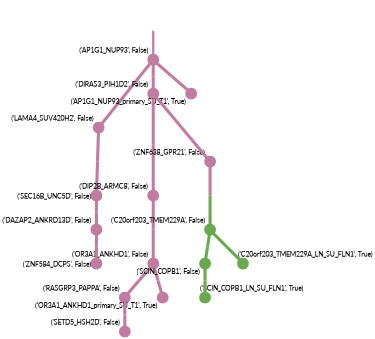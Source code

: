 strict digraph  {
graph[splines=false]; nodesep=0.7; rankdir=TB; ranksep=0.6; forcelabels=true; dpi=600; size=2.5;
0 [color="#c27ba0ff", fillcolor="#c27ba0ff", fixedsize=true, fontname=Lato, fontsize="12pt", height="0.25", label="", penwidth=3, shape=circle, style=filled, xlabel="('AP1G1_NUP93', False)"];
2 [color="#c27ba0ff", fillcolor="#c27ba0ff", fixedsize=true, fontname=Lato, fontsize="12pt", height="0.25", label="", penwidth=3, shape=circle, style=filled, xlabel="('LAMA4_SUV420H2', False)"];
8 [color="#c27ba0ff", fillcolor="#c27ba0ff", fixedsize=true, fontname=Lato, fontsize="12pt", height="0.25", label="", penwidth=3, shape=circle, style=filled, xlabel="('DIRAS3_PIH1D2', False)"];
15 [color="#c27ba0ff", fillcolor="#c27ba0ff", fixedsize=true, fontname=Lato, fontsize="12pt", height="0.25", label="", penwidth=3, shape=circle, style=filled, xlabel="('AP1G1_NUP93_primary_SU_T1', True)"];
1 [color="#c27ba0ff", fillcolor="#c27ba0ff", fixedsize=true, fontname=Lato, fontsize="12pt", height="0.25", label="", penwidth=3, shape=circle, style=filled, xlabel="('DIP2B_ARMC8', False)"];
5 [color="#c27ba0ff", fillcolor="#c27ba0ff", fixedsize=true, fontname=Lato, fontsize="12pt", height="0.25", label="", penwidth=3, shape=circle, style=filled, xlabel="('OR3A1_ANKHD1', False)"];
6 [color="#c27ba0ff", fillcolor="#c27ba0ff", fixedsize=true, fontname=Lato, fontsize="12pt", height="0.25", label="", penwidth=3, shape=circle, style=filled, xlabel="('SEC16B_UNC5D', False)"];
3 [color="#6aa84fff", fillcolor="#6aa84fff", fixedsize=true, fontname=Lato, fontsize="12pt", height="0.25", label="", penwidth=3, shape=circle, style=filled, xlabel="('C20orf203_TMEM229A', False)"];
7 [color="#6aa84fff", fillcolor="#6aa84fff", fixedsize=true, fontname=Lato, fontsize="12pt", height="0.25", label="", penwidth=3, shape=circle, style=filled, xlabel="('SCIN_COPB1', False)"];
13 [color="#6aa84fff", fillcolor="#6aa84fff", fixedsize=true, fontname=Lato, fontsize="12pt", height="0.25", label="", penwidth=3, shape=circle, style=filled, xlabel="('C20orf203_TMEM229A_LN_SU_FLN1', True)"];
4 [color="#c27ba0ff", fillcolor="#c27ba0ff", fixedsize=true, fontname=Lato, fontsize="12pt", height="0.25", label="", penwidth=3, shape=circle, style=filled, xlabel="('ZNF638_GPR21', False)"];
12 [color="#c27ba0ff", fillcolor="#c27ba0ff", fixedsize=true, fontname=Lato, fontsize="12pt", height="0.25", label="", penwidth=3, shape=circle, style=filled, xlabel="('RASGRP3_PAPPA', False)"];
16 [color="#c27ba0ff", fillcolor="#c27ba0ff", fixedsize=true, fontname=Lato, fontsize="12pt", height="0.25", label="", penwidth=3, shape=circle, style=filled, xlabel="('OR3A1_ANKHD1_primary_SU_T1', True)"];
11 [color="#c27ba0ff", fillcolor="#c27ba0ff", fixedsize=true, fontname=Lato, fontsize="12pt", height="0.25", label="", penwidth=3, shape=circle, style=filled, xlabel="('DAZAP2_ANKRD13D', False)"];
14 [color="#6aa84fff", fillcolor="#6aa84fff", fixedsize=true, fontname=Lato, fontsize="12pt", height="0.25", label="", penwidth=3, shape=circle, style=filled, xlabel="('SCIN_COPB1_LN_SU_FLN1', True)"];
9 [color="#c27ba0ff", fillcolor="#c27ba0ff", fixedsize=true, fontname=Lato, fontsize="12pt", height="0.25", label="", penwidth=3, shape=circle, style=filled, xlabel="('ZNF584_DCPS', False)"];
10 [color="#c27ba0ff", fillcolor="#c27ba0ff", fixedsize=true, fontname=Lato, fontsize="12pt", height="0.25", label="", penwidth=3, shape=circle, style=filled, xlabel="('SETD5_HSH2D', False)"];
normal [label="", penwidth=3, style=invis, xlabel="('AP1G1_NUP93', False)"];
0 -> 2  [arrowsize=0, color="#c27ba0ff;0.5:#c27ba0ff", minlen="2.6103897094726562", penwidth="5.5", style=solid];
0 -> 8  [arrowsize=0, color="#c27ba0ff;0.5:#c27ba0ff", minlen="1.4935064315795898", penwidth="5.5", style=solid];
0 -> 15  [arrowsize=0, color="#c27ba0ff;0.5:#c27ba0ff", minlen="1.0649350881576538", penwidth="5.5", style=solid];
2 -> 6  [arrowsize=0, color="#c27ba0ff;0.5:#c27ba0ff", minlen="2.090909004211426", penwidth="5.5", style=solid];
8 -> 1  [arrowsize=0, color="#c27ba0ff;0.5:#c27ba0ff", minlen="3.0", penwidth="5.5", style=solid];
8 -> 4  [arrowsize=0, color="#c27ba0ff;0.5:#c27ba0ff", minlen="2.3246753215789795", penwidth="5.5", style=solid];
1 -> 5  [arrowsize=0, color="#c27ba0ff;0.5:#c27ba0ff", minlen="2.1168832778930664", penwidth="5.5", style=solid];
5 -> 12  [arrowsize=0, color="#c27ba0ff;0.5:#c27ba0ff", minlen="1.1298701763153076", penwidth="5.5", style=solid];
5 -> 16  [arrowsize=0, color="#c27ba0ff;0.5:#c27ba0ff", minlen="1.0649350881576538", penwidth="5.5", style=solid];
6 -> 11  [arrowsize=0, color="#c27ba0ff;0.5:#c27ba0ff", minlen="1.3636363744735718", penwidth="5.5", style=solid];
3 -> 7  [arrowsize=0, color="#6aa84fff;0.5:#6aa84fff", minlen="1.6753246784210205", penwidth="5.5", style=solid];
3 -> 13  [arrowsize=0, color="#6aa84fff;0.5:#6aa84fff", minlen="1.0649350881576538", penwidth="5.5", style=solid];
7 -> 14  [arrowsize=0, color="#6aa84fff;0.5:#6aa84fff", minlen="1.0649350881576538", penwidth="5.5", style=solid];
4 -> 3  [arrowsize=0, color="#c27ba0ff;0.5:#6aa84fff", minlen="2.3766233921051025", penwidth="5.5", style=solid];
12 -> 10  [arrowsize=0, color="#c27ba0ff;0.5:#c27ba0ff", minlen="1.3896104097366333", penwidth="5.5", style=solid];
11 -> 9  [arrowsize=0, color="#c27ba0ff;0.5:#c27ba0ff", minlen="1.4935064315795898", penwidth="5.5", style=solid];
normal -> 0  [arrowsize=0, color="#c27ba0ff", label="", penwidth=4, style=solid];
}
